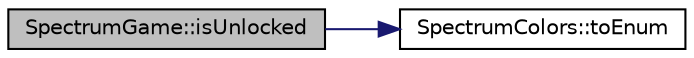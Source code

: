 digraph "SpectrumGame::isUnlocked"
{
  edge [fontname="Helvetica",fontsize="10",labelfontname="Helvetica",labelfontsize="10"];
  node [fontname="Helvetica",fontsize="10",shape=record];
  rankdir="LR";
  Node5 [label="SpectrumGame::isUnlocked",height=0.2,width=0.4,color="black", fillcolor="grey75", style="filled", fontcolor="black"];
  Node5 -> Node6 [color="midnightblue",fontsize="10",style="solid",fontname="Helvetica"];
  Node6 [label="SpectrumColors::toEnum",height=0.2,width=0.4,color="black", fillcolor="white", style="filled",URL="$class_spectrum_colors.html#a51d3b530d739592685c70d32df2253c9",tooltip="Get a color ID based on the color object. "];
}
